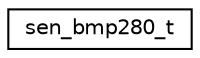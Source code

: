 digraph "Graphical Class Hierarchy"
{
 // LATEX_PDF_SIZE
  edge [fontname="Helvetica",fontsize="10",labelfontname="Helvetica",labelfontsize="10"];
  node [fontname="Helvetica",fontsize="10",shape=record];
  rankdir="LR";
  Node0 [label="sen_bmp280_t",height=0.2,width=0.4,color="black", fillcolor="white", style="filled",URL="$structsen__bmp280__t.html",tooltip=" "];
}
